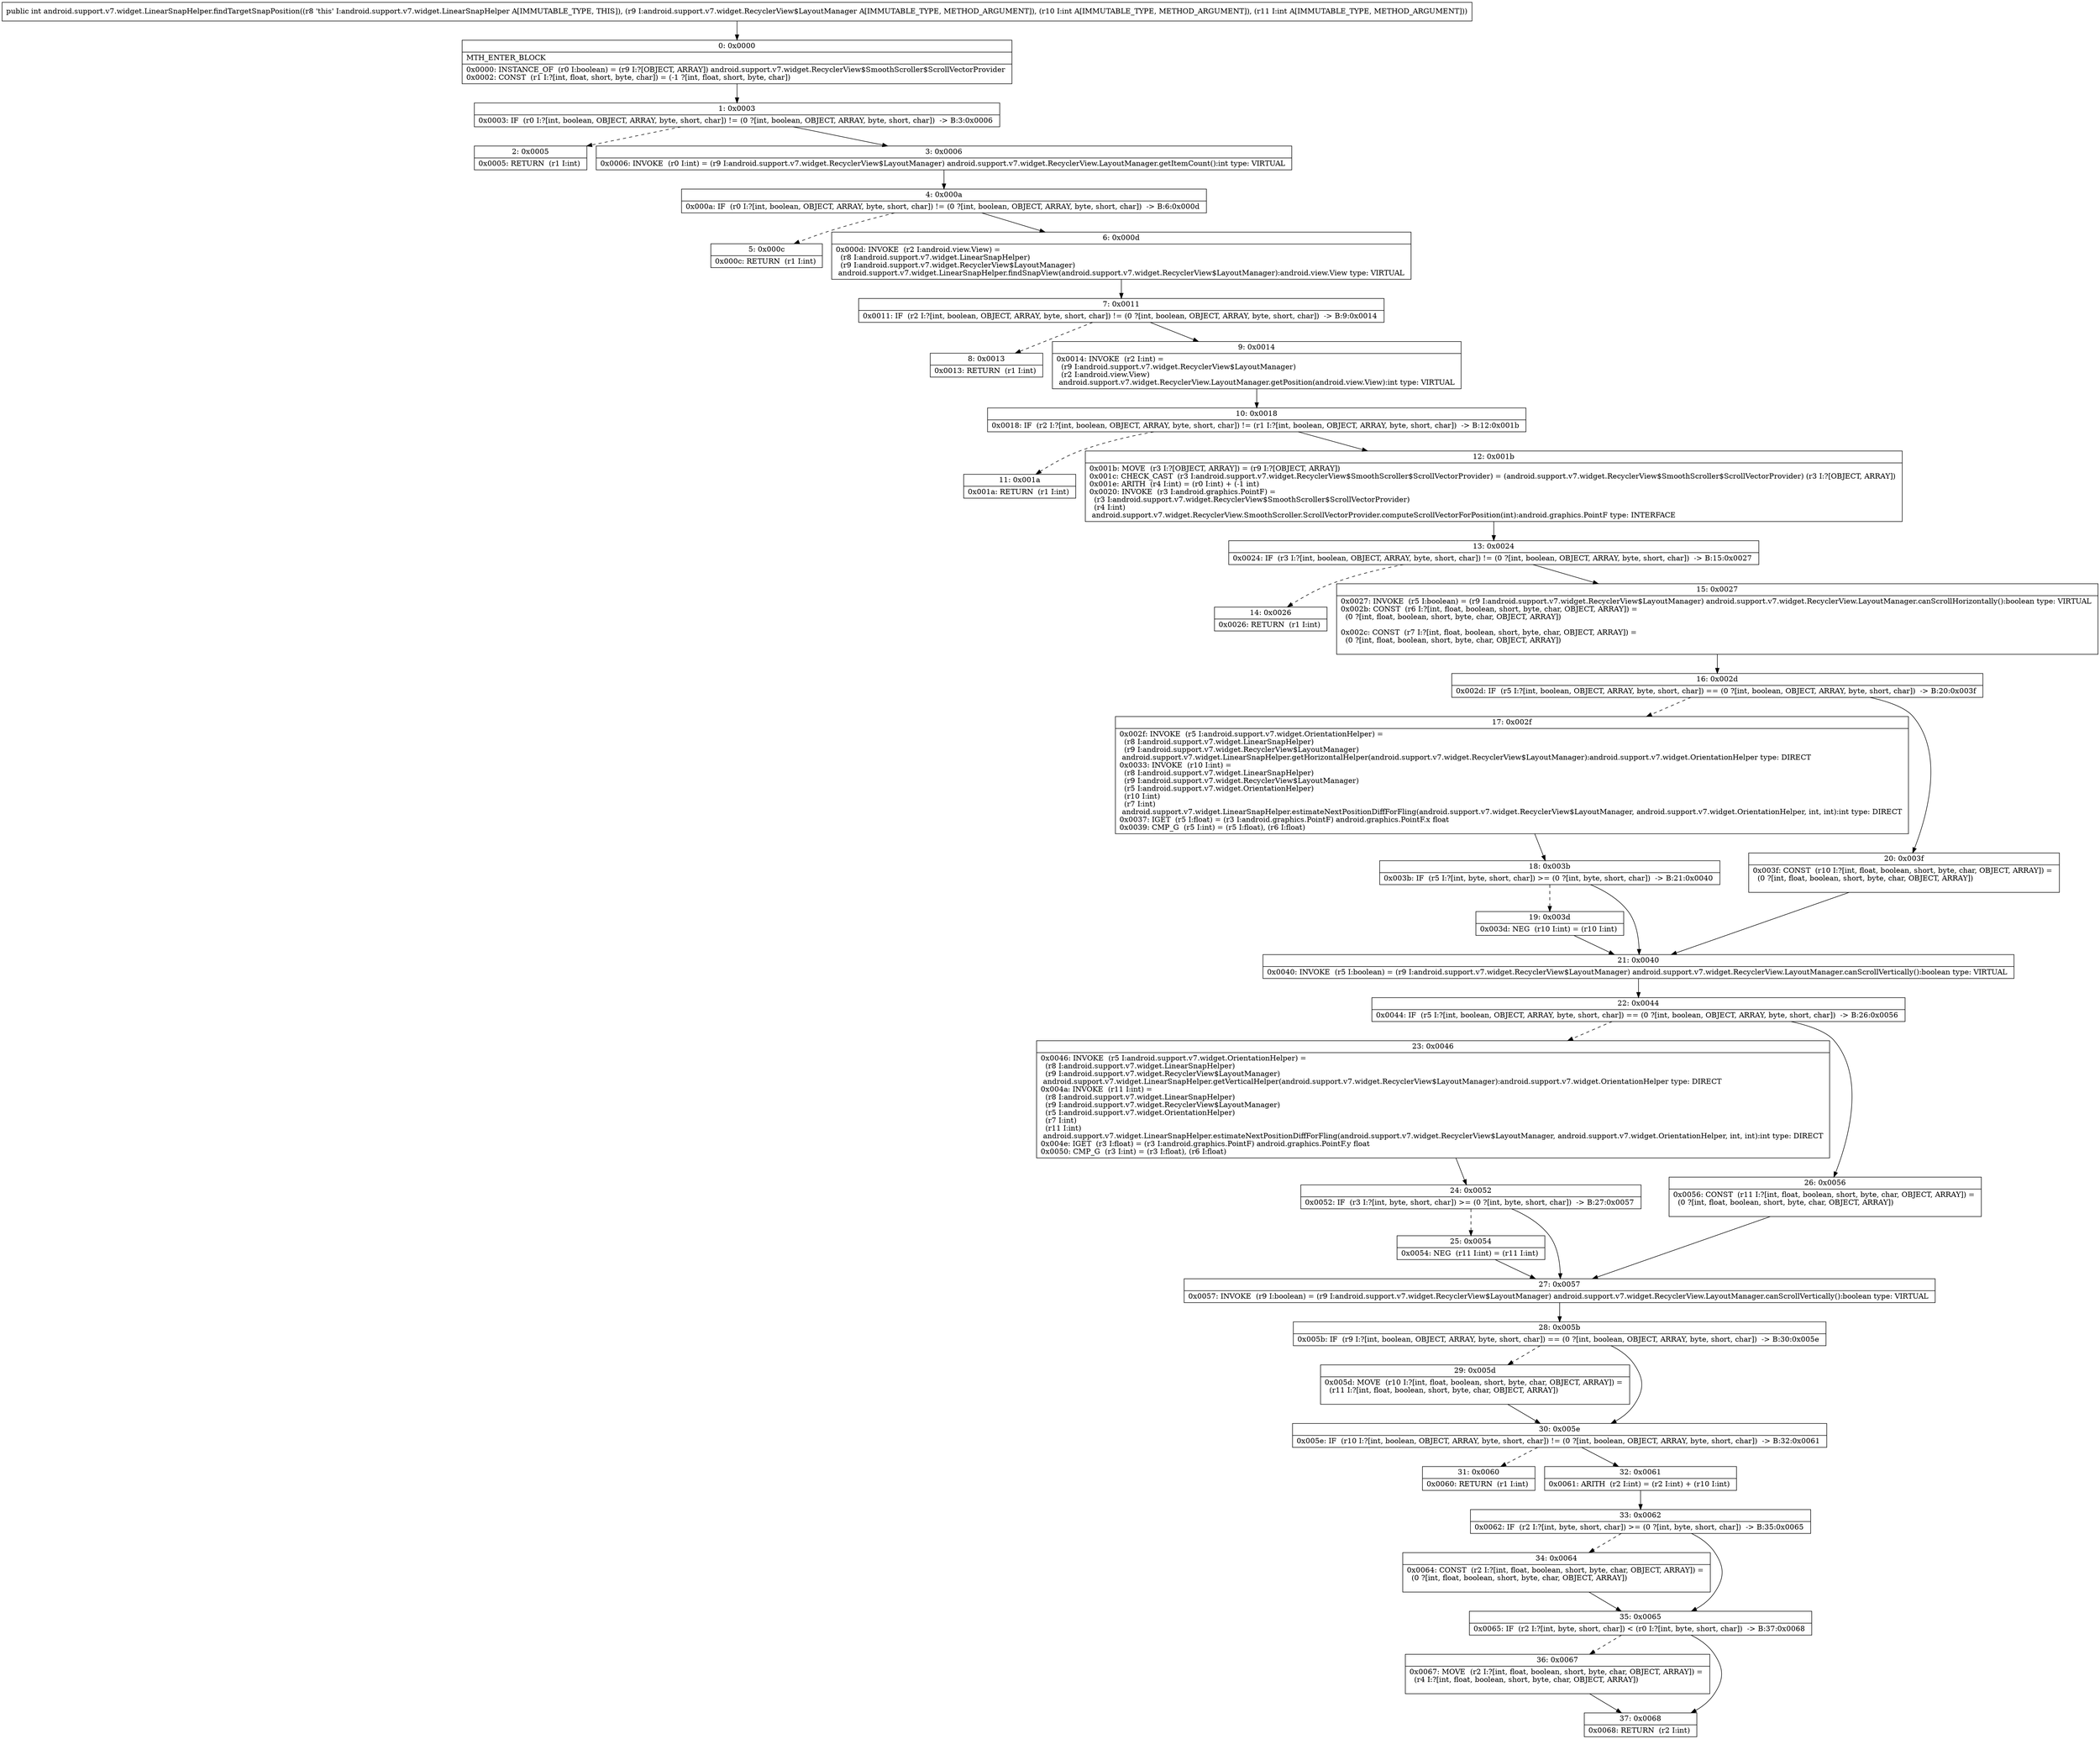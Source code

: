 digraph "CFG forandroid.support.v7.widget.LinearSnapHelper.findTargetSnapPosition(Landroid\/support\/v7\/widget\/RecyclerView$LayoutManager;II)I" {
Node_0 [shape=record,label="{0\:\ 0x0000|MTH_ENTER_BLOCK\l|0x0000: INSTANCE_OF  (r0 I:boolean) = (r9 I:?[OBJECT, ARRAY]) android.support.v7.widget.RecyclerView$SmoothScroller$ScrollVectorProvider \l0x0002: CONST  (r1 I:?[int, float, short, byte, char]) = (\-1 ?[int, float, short, byte, char]) \l}"];
Node_1 [shape=record,label="{1\:\ 0x0003|0x0003: IF  (r0 I:?[int, boolean, OBJECT, ARRAY, byte, short, char]) != (0 ?[int, boolean, OBJECT, ARRAY, byte, short, char])  \-\> B:3:0x0006 \l}"];
Node_2 [shape=record,label="{2\:\ 0x0005|0x0005: RETURN  (r1 I:int) \l}"];
Node_3 [shape=record,label="{3\:\ 0x0006|0x0006: INVOKE  (r0 I:int) = (r9 I:android.support.v7.widget.RecyclerView$LayoutManager) android.support.v7.widget.RecyclerView.LayoutManager.getItemCount():int type: VIRTUAL \l}"];
Node_4 [shape=record,label="{4\:\ 0x000a|0x000a: IF  (r0 I:?[int, boolean, OBJECT, ARRAY, byte, short, char]) != (0 ?[int, boolean, OBJECT, ARRAY, byte, short, char])  \-\> B:6:0x000d \l}"];
Node_5 [shape=record,label="{5\:\ 0x000c|0x000c: RETURN  (r1 I:int) \l}"];
Node_6 [shape=record,label="{6\:\ 0x000d|0x000d: INVOKE  (r2 I:android.view.View) = \l  (r8 I:android.support.v7.widget.LinearSnapHelper)\l  (r9 I:android.support.v7.widget.RecyclerView$LayoutManager)\l android.support.v7.widget.LinearSnapHelper.findSnapView(android.support.v7.widget.RecyclerView$LayoutManager):android.view.View type: VIRTUAL \l}"];
Node_7 [shape=record,label="{7\:\ 0x0011|0x0011: IF  (r2 I:?[int, boolean, OBJECT, ARRAY, byte, short, char]) != (0 ?[int, boolean, OBJECT, ARRAY, byte, short, char])  \-\> B:9:0x0014 \l}"];
Node_8 [shape=record,label="{8\:\ 0x0013|0x0013: RETURN  (r1 I:int) \l}"];
Node_9 [shape=record,label="{9\:\ 0x0014|0x0014: INVOKE  (r2 I:int) = \l  (r9 I:android.support.v7.widget.RecyclerView$LayoutManager)\l  (r2 I:android.view.View)\l android.support.v7.widget.RecyclerView.LayoutManager.getPosition(android.view.View):int type: VIRTUAL \l}"];
Node_10 [shape=record,label="{10\:\ 0x0018|0x0018: IF  (r2 I:?[int, boolean, OBJECT, ARRAY, byte, short, char]) != (r1 I:?[int, boolean, OBJECT, ARRAY, byte, short, char])  \-\> B:12:0x001b \l}"];
Node_11 [shape=record,label="{11\:\ 0x001a|0x001a: RETURN  (r1 I:int) \l}"];
Node_12 [shape=record,label="{12\:\ 0x001b|0x001b: MOVE  (r3 I:?[OBJECT, ARRAY]) = (r9 I:?[OBJECT, ARRAY]) \l0x001c: CHECK_CAST  (r3 I:android.support.v7.widget.RecyclerView$SmoothScroller$ScrollVectorProvider) = (android.support.v7.widget.RecyclerView$SmoothScroller$ScrollVectorProvider) (r3 I:?[OBJECT, ARRAY]) \l0x001e: ARITH  (r4 I:int) = (r0 I:int) + (\-1 int) \l0x0020: INVOKE  (r3 I:android.graphics.PointF) = \l  (r3 I:android.support.v7.widget.RecyclerView$SmoothScroller$ScrollVectorProvider)\l  (r4 I:int)\l android.support.v7.widget.RecyclerView.SmoothScroller.ScrollVectorProvider.computeScrollVectorForPosition(int):android.graphics.PointF type: INTERFACE \l}"];
Node_13 [shape=record,label="{13\:\ 0x0024|0x0024: IF  (r3 I:?[int, boolean, OBJECT, ARRAY, byte, short, char]) != (0 ?[int, boolean, OBJECT, ARRAY, byte, short, char])  \-\> B:15:0x0027 \l}"];
Node_14 [shape=record,label="{14\:\ 0x0026|0x0026: RETURN  (r1 I:int) \l}"];
Node_15 [shape=record,label="{15\:\ 0x0027|0x0027: INVOKE  (r5 I:boolean) = (r9 I:android.support.v7.widget.RecyclerView$LayoutManager) android.support.v7.widget.RecyclerView.LayoutManager.canScrollHorizontally():boolean type: VIRTUAL \l0x002b: CONST  (r6 I:?[int, float, boolean, short, byte, char, OBJECT, ARRAY]) = \l  (0 ?[int, float, boolean, short, byte, char, OBJECT, ARRAY])\l \l0x002c: CONST  (r7 I:?[int, float, boolean, short, byte, char, OBJECT, ARRAY]) = \l  (0 ?[int, float, boolean, short, byte, char, OBJECT, ARRAY])\l \l}"];
Node_16 [shape=record,label="{16\:\ 0x002d|0x002d: IF  (r5 I:?[int, boolean, OBJECT, ARRAY, byte, short, char]) == (0 ?[int, boolean, OBJECT, ARRAY, byte, short, char])  \-\> B:20:0x003f \l}"];
Node_17 [shape=record,label="{17\:\ 0x002f|0x002f: INVOKE  (r5 I:android.support.v7.widget.OrientationHelper) = \l  (r8 I:android.support.v7.widget.LinearSnapHelper)\l  (r9 I:android.support.v7.widget.RecyclerView$LayoutManager)\l android.support.v7.widget.LinearSnapHelper.getHorizontalHelper(android.support.v7.widget.RecyclerView$LayoutManager):android.support.v7.widget.OrientationHelper type: DIRECT \l0x0033: INVOKE  (r10 I:int) = \l  (r8 I:android.support.v7.widget.LinearSnapHelper)\l  (r9 I:android.support.v7.widget.RecyclerView$LayoutManager)\l  (r5 I:android.support.v7.widget.OrientationHelper)\l  (r10 I:int)\l  (r7 I:int)\l android.support.v7.widget.LinearSnapHelper.estimateNextPositionDiffForFling(android.support.v7.widget.RecyclerView$LayoutManager, android.support.v7.widget.OrientationHelper, int, int):int type: DIRECT \l0x0037: IGET  (r5 I:float) = (r3 I:android.graphics.PointF) android.graphics.PointF.x float \l0x0039: CMP_G  (r5 I:int) = (r5 I:float), (r6 I:float) \l}"];
Node_18 [shape=record,label="{18\:\ 0x003b|0x003b: IF  (r5 I:?[int, byte, short, char]) \>= (0 ?[int, byte, short, char])  \-\> B:21:0x0040 \l}"];
Node_19 [shape=record,label="{19\:\ 0x003d|0x003d: NEG  (r10 I:int) = (r10 I:int) \l}"];
Node_20 [shape=record,label="{20\:\ 0x003f|0x003f: CONST  (r10 I:?[int, float, boolean, short, byte, char, OBJECT, ARRAY]) = \l  (0 ?[int, float, boolean, short, byte, char, OBJECT, ARRAY])\l \l}"];
Node_21 [shape=record,label="{21\:\ 0x0040|0x0040: INVOKE  (r5 I:boolean) = (r9 I:android.support.v7.widget.RecyclerView$LayoutManager) android.support.v7.widget.RecyclerView.LayoutManager.canScrollVertically():boolean type: VIRTUAL \l}"];
Node_22 [shape=record,label="{22\:\ 0x0044|0x0044: IF  (r5 I:?[int, boolean, OBJECT, ARRAY, byte, short, char]) == (0 ?[int, boolean, OBJECT, ARRAY, byte, short, char])  \-\> B:26:0x0056 \l}"];
Node_23 [shape=record,label="{23\:\ 0x0046|0x0046: INVOKE  (r5 I:android.support.v7.widget.OrientationHelper) = \l  (r8 I:android.support.v7.widget.LinearSnapHelper)\l  (r9 I:android.support.v7.widget.RecyclerView$LayoutManager)\l android.support.v7.widget.LinearSnapHelper.getVerticalHelper(android.support.v7.widget.RecyclerView$LayoutManager):android.support.v7.widget.OrientationHelper type: DIRECT \l0x004a: INVOKE  (r11 I:int) = \l  (r8 I:android.support.v7.widget.LinearSnapHelper)\l  (r9 I:android.support.v7.widget.RecyclerView$LayoutManager)\l  (r5 I:android.support.v7.widget.OrientationHelper)\l  (r7 I:int)\l  (r11 I:int)\l android.support.v7.widget.LinearSnapHelper.estimateNextPositionDiffForFling(android.support.v7.widget.RecyclerView$LayoutManager, android.support.v7.widget.OrientationHelper, int, int):int type: DIRECT \l0x004e: IGET  (r3 I:float) = (r3 I:android.graphics.PointF) android.graphics.PointF.y float \l0x0050: CMP_G  (r3 I:int) = (r3 I:float), (r6 I:float) \l}"];
Node_24 [shape=record,label="{24\:\ 0x0052|0x0052: IF  (r3 I:?[int, byte, short, char]) \>= (0 ?[int, byte, short, char])  \-\> B:27:0x0057 \l}"];
Node_25 [shape=record,label="{25\:\ 0x0054|0x0054: NEG  (r11 I:int) = (r11 I:int) \l}"];
Node_26 [shape=record,label="{26\:\ 0x0056|0x0056: CONST  (r11 I:?[int, float, boolean, short, byte, char, OBJECT, ARRAY]) = \l  (0 ?[int, float, boolean, short, byte, char, OBJECT, ARRAY])\l \l}"];
Node_27 [shape=record,label="{27\:\ 0x0057|0x0057: INVOKE  (r9 I:boolean) = (r9 I:android.support.v7.widget.RecyclerView$LayoutManager) android.support.v7.widget.RecyclerView.LayoutManager.canScrollVertically():boolean type: VIRTUAL \l}"];
Node_28 [shape=record,label="{28\:\ 0x005b|0x005b: IF  (r9 I:?[int, boolean, OBJECT, ARRAY, byte, short, char]) == (0 ?[int, boolean, OBJECT, ARRAY, byte, short, char])  \-\> B:30:0x005e \l}"];
Node_29 [shape=record,label="{29\:\ 0x005d|0x005d: MOVE  (r10 I:?[int, float, boolean, short, byte, char, OBJECT, ARRAY]) = \l  (r11 I:?[int, float, boolean, short, byte, char, OBJECT, ARRAY])\l \l}"];
Node_30 [shape=record,label="{30\:\ 0x005e|0x005e: IF  (r10 I:?[int, boolean, OBJECT, ARRAY, byte, short, char]) != (0 ?[int, boolean, OBJECT, ARRAY, byte, short, char])  \-\> B:32:0x0061 \l}"];
Node_31 [shape=record,label="{31\:\ 0x0060|0x0060: RETURN  (r1 I:int) \l}"];
Node_32 [shape=record,label="{32\:\ 0x0061|0x0061: ARITH  (r2 I:int) = (r2 I:int) + (r10 I:int) \l}"];
Node_33 [shape=record,label="{33\:\ 0x0062|0x0062: IF  (r2 I:?[int, byte, short, char]) \>= (0 ?[int, byte, short, char])  \-\> B:35:0x0065 \l}"];
Node_34 [shape=record,label="{34\:\ 0x0064|0x0064: CONST  (r2 I:?[int, float, boolean, short, byte, char, OBJECT, ARRAY]) = \l  (0 ?[int, float, boolean, short, byte, char, OBJECT, ARRAY])\l \l}"];
Node_35 [shape=record,label="{35\:\ 0x0065|0x0065: IF  (r2 I:?[int, byte, short, char]) \< (r0 I:?[int, byte, short, char])  \-\> B:37:0x0068 \l}"];
Node_36 [shape=record,label="{36\:\ 0x0067|0x0067: MOVE  (r2 I:?[int, float, boolean, short, byte, char, OBJECT, ARRAY]) = \l  (r4 I:?[int, float, boolean, short, byte, char, OBJECT, ARRAY])\l \l}"];
Node_37 [shape=record,label="{37\:\ 0x0068|0x0068: RETURN  (r2 I:int) \l}"];
MethodNode[shape=record,label="{public int android.support.v7.widget.LinearSnapHelper.findTargetSnapPosition((r8 'this' I:android.support.v7.widget.LinearSnapHelper A[IMMUTABLE_TYPE, THIS]), (r9 I:android.support.v7.widget.RecyclerView$LayoutManager A[IMMUTABLE_TYPE, METHOD_ARGUMENT]), (r10 I:int A[IMMUTABLE_TYPE, METHOD_ARGUMENT]), (r11 I:int A[IMMUTABLE_TYPE, METHOD_ARGUMENT])) }"];
MethodNode -> Node_0;
Node_0 -> Node_1;
Node_1 -> Node_2[style=dashed];
Node_1 -> Node_3;
Node_3 -> Node_4;
Node_4 -> Node_5[style=dashed];
Node_4 -> Node_6;
Node_6 -> Node_7;
Node_7 -> Node_8[style=dashed];
Node_7 -> Node_9;
Node_9 -> Node_10;
Node_10 -> Node_11[style=dashed];
Node_10 -> Node_12;
Node_12 -> Node_13;
Node_13 -> Node_14[style=dashed];
Node_13 -> Node_15;
Node_15 -> Node_16;
Node_16 -> Node_17[style=dashed];
Node_16 -> Node_20;
Node_17 -> Node_18;
Node_18 -> Node_19[style=dashed];
Node_18 -> Node_21;
Node_19 -> Node_21;
Node_20 -> Node_21;
Node_21 -> Node_22;
Node_22 -> Node_23[style=dashed];
Node_22 -> Node_26;
Node_23 -> Node_24;
Node_24 -> Node_25[style=dashed];
Node_24 -> Node_27;
Node_25 -> Node_27;
Node_26 -> Node_27;
Node_27 -> Node_28;
Node_28 -> Node_29[style=dashed];
Node_28 -> Node_30;
Node_29 -> Node_30;
Node_30 -> Node_31[style=dashed];
Node_30 -> Node_32;
Node_32 -> Node_33;
Node_33 -> Node_34[style=dashed];
Node_33 -> Node_35;
Node_34 -> Node_35;
Node_35 -> Node_36[style=dashed];
Node_35 -> Node_37;
Node_36 -> Node_37;
}

